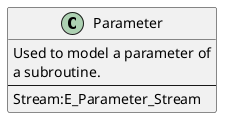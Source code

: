 @startuml

class Parameter
{
  Used to model a parameter of
  a subroutine.
  --
  Stream:E_Parameter_Stream
}

@enduml